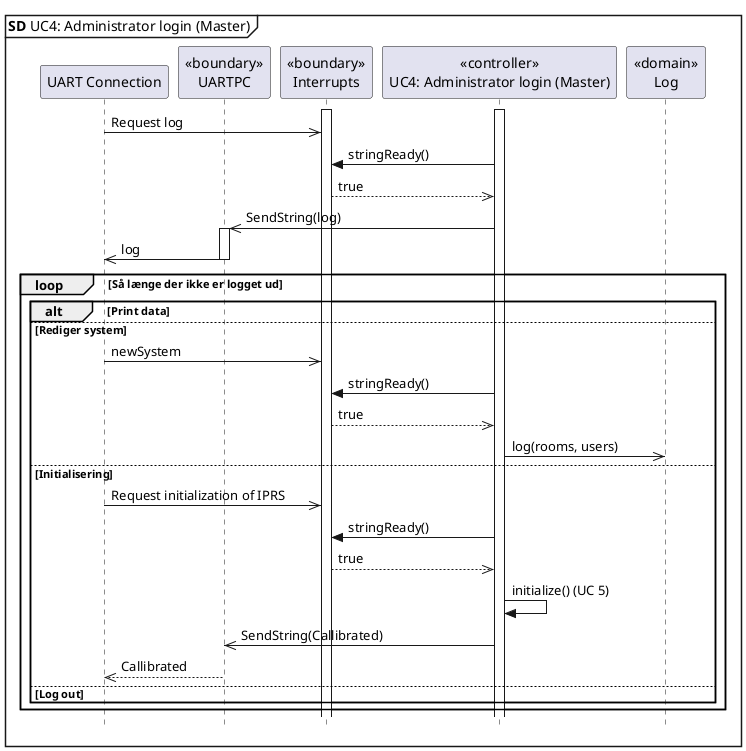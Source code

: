 @startuml UC4 SD Master
skinparam style strictuml

mainframe **SD** UC4: Administrator login (Master)

participant "UART Connection" as UARTCon
participant "<<boundary>>\nUARTPC" as UARTPC
participant "<<boundary>>\nInterrupts" as in
participant "<<controller>>\nUC4: Administrator login (Master)" as master
participant "<<domain>>\nLog" as log

activate master
activate in
UARTCon ->> in : Request log
in <- master : stringReady()
in -->> master : true
UARTPC <<- master : SendString(log)
activate UARTPC
UARTCon <<- UARTPC : log
deactivate UARTPC
loop Så længe der ikke er logget ud
alt Print data
else Rediger system
UARTCon ->> in : newSystem
in <- master : stringReady()
in -->> master : true
master ->> log : log(rooms, users)
else Initialisering
UARTCon ->> in : Request initialization of IPRS
in <- master : stringReady()
in -->> master : true
master -> master : initialize() (UC 5)
UARTPC <<- master : SendString(Callibrated)
UARTCon <<-- UARTPC : Callibrated
else Log out
end
end
@enduml